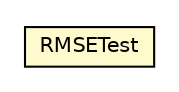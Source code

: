#!/usr/local/bin/dot
#
# Class diagram 
# Generated by UMLGraph version 5.2 (http://www.umlgraph.org/)
#

digraph G {
	edge [fontname="Helvetica",fontsize=10,labelfontname="Helvetica",labelfontsize=10];
	node [fontname="Helvetica",fontsize=10,shape=plaintext];
	nodesep=0.25;
	ranksep=0.5;
	// it.unica.foresee.tests.RMSETest
	c3667 [label=<<table title="it.unica.foresee.tests.RMSETest" border="0" cellborder="1" cellspacing="0" cellpadding="2" port="p" bgcolor="lemonChiffon" href="./RMSETest.html">
		<tr><td><table border="0" cellspacing="0" cellpadding="1">
<tr><td align="center" balign="center"> RMSETest </td></tr>
		</table></td></tr>
		</table>>, fontname="Helvetica", fontcolor="black", fontsize=10.0];
}

